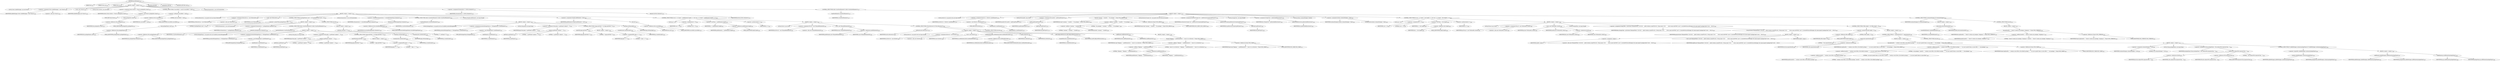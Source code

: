 digraph "parsePackages" {  
"4840" [label = <(METHOD,parsePackages)<SUB>2225</SUB>> ]
"409" [label = <(PARAM,this)<SUB>2225</SUB>> ]
"4841" [label = <(PARAM,Vector pn)<SUB>2225</SUB>> ]
"4842" [label = <(PARAM,Path sp)<SUB>2225</SUB>> ]
"4843" [label = <(BLOCK,&lt;empty&gt;,&lt;empty&gt;)<SUB>2225</SUB>> ]
"401" [label = <(LOCAL,Vector addedPackages: java.util.Vector)> ]
"4844" [label = <(&lt;operator&gt;.assignment,Vector addedPackages = new Vector())<SUB>2226</SUB>> ]
"4845" [label = <(IDENTIFIER,addedPackages,Vector addedPackages = new Vector())<SUB>2226</SUB>> ]
"4846" [label = <(&lt;operator&gt;.alloc,new Vector())<SUB>2226</SUB>> ]
"4847" [label = <(&lt;init&gt;,new Vector())<SUB>2226</SUB>> ]
"400" [label = <(IDENTIFIER,addedPackages,new Vector())<SUB>2226</SUB>> ]
"4848" [label = <(LOCAL,Vector dirSets: java.util.Vector)> ]
"4849" [label = <(&lt;operator&gt;.assignment,Vector dirSets = (Vector) packageSets.clone())<SUB>2227</SUB>> ]
"4850" [label = <(IDENTIFIER,dirSets,Vector dirSets = (Vector) packageSets.clone())<SUB>2227</SUB>> ]
"4851" [label = <(&lt;operator&gt;.cast,(Vector) packageSets.clone())<SUB>2227</SUB>> ]
"4852" [label = <(TYPE_REF,Vector,Vector)<SUB>2227</SUB>> ]
"4853" [label = <(clone,packageSets.clone())<SUB>2227</SUB>> ]
"4854" [label = <(&lt;operator&gt;.fieldAccess,this.packageSets)<SUB>2227</SUB>> ]
"4855" [label = <(IDENTIFIER,this,packageSets.clone())<SUB>2227</SUB>> ]
"4856" [label = <(FIELD_IDENTIFIER,packageSets,packageSets)<SUB>2227</SUB>> ]
"4857" [label = <(CONTROL_STRUCTURE,if (sourcePath != null),if (sourcePath != null))<SUB>2233</SUB>> ]
"4858" [label = <(&lt;operator&gt;.notEquals,sourcePath != null)<SUB>2233</SUB>> ]
"4859" [label = <(&lt;operator&gt;.fieldAccess,this.sourcePath)<SUB>2233</SUB>> ]
"4860" [label = <(IDENTIFIER,this,sourcePath != null)<SUB>2233</SUB>> ]
"4861" [label = <(FIELD_IDENTIFIER,sourcePath,sourcePath)<SUB>2233</SUB>> ]
"4862" [label = <(LITERAL,null,sourcePath != null)<SUB>2233</SUB>> ]
"4863" [label = <(BLOCK,&lt;empty&gt;,&lt;empty&gt;)<SUB>2233</SUB>> ]
"403" [label = <(LOCAL,PatternSet ps: org.apache.tools.ant.types.PatternSet)> ]
"4864" [label = <(&lt;operator&gt;.assignment,PatternSet ps = new PatternSet())<SUB>2234</SUB>> ]
"4865" [label = <(IDENTIFIER,ps,PatternSet ps = new PatternSet())<SUB>2234</SUB>> ]
"4866" [label = <(&lt;operator&gt;.alloc,new PatternSet())<SUB>2234</SUB>> ]
"4867" [label = <(&lt;init&gt;,new PatternSet())<SUB>2234</SUB>> ]
"402" [label = <(IDENTIFIER,ps,new PatternSet())<SUB>2234</SUB>> ]
"4868" [label = <(CONTROL_STRUCTURE,if (packageNames.size() &gt; 0),if (packageNames.size() &gt; 0))<SUB>2235</SUB>> ]
"4869" [label = <(&lt;operator&gt;.greaterThan,packageNames.size() &gt; 0)<SUB>2235</SUB>> ]
"4870" [label = <(size,packageNames.size())<SUB>2235</SUB>> ]
"4871" [label = <(&lt;operator&gt;.fieldAccess,this.packageNames)<SUB>2235</SUB>> ]
"4872" [label = <(IDENTIFIER,this,packageNames.size())<SUB>2235</SUB>> ]
"4873" [label = <(FIELD_IDENTIFIER,packageNames,packageNames)<SUB>2235</SUB>> ]
"4874" [label = <(LITERAL,0,packageNames.size() &gt; 0)<SUB>2235</SUB>> ]
"4875" [label = <(BLOCK,&lt;empty&gt;,&lt;empty&gt;)<SUB>2235</SUB>> ]
"4876" [label = <(LOCAL,Enumeration e: java.util.Enumeration)> ]
"4877" [label = <(&lt;operator&gt;.assignment,Enumeration e = packageNames.elements())<SUB>2236</SUB>> ]
"4878" [label = <(IDENTIFIER,e,Enumeration e = packageNames.elements())<SUB>2236</SUB>> ]
"4879" [label = <(elements,packageNames.elements())<SUB>2236</SUB>> ]
"4880" [label = <(&lt;operator&gt;.fieldAccess,this.packageNames)<SUB>2236</SUB>> ]
"4881" [label = <(IDENTIFIER,this,packageNames.elements())<SUB>2236</SUB>> ]
"4882" [label = <(FIELD_IDENTIFIER,packageNames,packageNames)<SUB>2236</SUB>> ]
"4883" [label = <(CONTROL_STRUCTURE,while (e.hasMoreElements()),while (e.hasMoreElements()))<SUB>2237</SUB>> ]
"4884" [label = <(hasMoreElements,e.hasMoreElements())<SUB>2237</SUB>> ]
"4885" [label = <(IDENTIFIER,e,e.hasMoreElements())<SUB>2237</SUB>> ]
"4886" [label = <(BLOCK,&lt;empty&gt;,&lt;empty&gt;)<SUB>2237</SUB>> ]
"4887" [label = <(LOCAL,PackageName p: org.apache.tools.ant.taskdefs.Javadoc$PackageName)> ]
"4888" [label = <(&lt;operator&gt;.assignment,Javadoc$PackageName p = (PackageName) e.nextElement())<SUB>2238</SUB>> ]
"4889" [label = <(IDENTIFIER,p,Javadoc$PackageName p = (PackageName) e.nextElement())<SUB>2238</SUB>> ]
"4890" [label = <(&lt;operator&gt;.cast,(PackageName) e.nextElement())<SUB>2238</SUB>> ]
"4891" [label = <(TYPE_REF,PackageName,PackageName)<SUB>2238</SUB>> ]
"4892" [label = <(nextElement,e.nextElement())<SUB>2238</SUB>> ]
"4893" [label = <(IDENTIFIER,e,e.nextElement())<SUB>2238</SUB>> ]
"4894" [label = <(LOCAL,String pkg: java.lang.String)> ]
"4895" [label = <(&lt;operator&gt;.assignment,String pkg = p.getName().replace('.', '/'))<SUB>2239</SUB>> ]
"4896" [label = <(IDENTIFIER,pkg,String pkg = p.getName().replace('.', '/'))<SUB>2239</SUB>> ]
"4897" [label = <(replace,p.getName().replace('.', '/'))<SUB>2239</SUB>> ]
"4898" [label = <(getName,p.getName())<SUB>2239</SUB>> ]
"4899" [label = <(IDENTIFIER,p,p.getName())<SUB>2239</SUB>> ]
"4900" [label = <(LITERAL,'.',p.getName().replace('.', '/'))<SUB>2239</SUB>> ]
"4901" [label = <(LITERAL,'/',p.getName().replace('.', '/'))<SUB>2239</SUB>> ]
"4902" [label = <(CONTROL_STRUCTURE,if (pkg.endsWith(&quot;*&quot;)),if (pkg.endsWith(&quot;*&quot;)))<SUB>2240</SUB>> ]
"4903" [label = <(endsWith,pkg.endsWith(&quot;*&quot;))<SUB>2240</SUB>> ]
"4904" [label = <(IDENTIFIER,pkg,pkg.endsWith(&quot;*&quot;))<SUB>2240</SUB>> ]
"4905" [label = <(LITERAL,&quot;*&quot;,pkg.endsWith(&quot;*&quot;))<SUB>2240</SUB>> ]
"4906" [label = <(BLOCK,&lt;empty&gt;,&lt;empty&gt;)<SUB>2240</SUB>> ]
"4907" [label = <(&lt;operator&gt;.assignmentPlus,pkg += &quot;*&quot;)<SUB>2241</SUB>> ]
"4908" [label = <(IDENTIFIER,pkg,pkg += &quot;*&quot;)<SUB>2241</SUB>> ]
"4909" [label = <(LITERAL,&quot;*&quot;,pkg += &quot;*&quot;)<SUB>2241</SUB>> ]
"4910" [label = <(setName,setName(pkg))<SUB>2243</SUB>> ]
"4911" [label = <(createInclude,createInclude())<SUB>2243</SUB>> ]
"4912" [label = <(IDENTIFIER,ps,createInclude())<SUB>2243</SUB>> ]
"4913" [label = <(IDENTIFIER,pkg,setName(pkg))<SUB>2243</SUB>> ]
"4914" [label = <(CONTROL_STRUCTURE,else,else)<SUB>2245</SUB>> ]
"4915" [label = <(BLOCK,&lt;empty&gt;,&lt;empty&gt;)<SUB>2245</SUB>> ]
"4916" [label = <(setName,setName(&quot;**&quot;))<SUB>2246</SUB>> ]
"4917" [label = <(createInclude,createInclude())<SUB>2246</SUB>> ]
"4918" [label = <(IDENTIFIER,ps,createInclude())<SUB>2246</SUB>> ]
"4919" [label = <(LITERAL,&quot;**&quot;,setName(&quot;**&quot;))<SUB>2246</SUB>> ]
"4920" [label = <(LOCAL,Enumeration e: java.util.Enumeration)> ]
"4921" [label = <(&lt;operator&gt;.assignment,Enumeration e = excludePackageNames.elements())<SUB>2249</SUB>> ]
"4922" [label = <(IDENTIFIER,e,Enumeration e = excludePackageNames.elements())<SUB>2249</SUB>> ]
"4923" [label = <(elements,excludePackageNames.elements())<SUB>2249</SUB>> ]
"4924" [label = <(&lt;operator&gt;.fieldAccess,this.excludePackageNames)<SUB>2249</SUB>> ]
"4925" [label = <(IDENTIFIER,this,excludePackageNames.elements())<SUB>2249</SUB>> ]
"4926" [label = <(FIELD_IDENTIFIER,excludePackageNames,excludePackageNames)<SUB>2249</SUB>> ]
"4927" [label = <(CONTROL_STRUCTURE,while (e.hasMoreElements()),while (e.hasMoreElements()))<SUB>2250</SUB>> ]
"4928" [label = <(hasMoreElements,e.hasMoreElements())<SUB>2250</SUB>> ]
"4929" [label = <(IDENTIFIER,e,e.hasMoreElements())<SUB>2250</SUB>> ]
"4930" [label = <(BLOCK,&lt;empty&gt;,&lt;empty&gt;)<SUB>2250</SUB>> ]
"4931" [label = <(LOCAL,PackageName p: org.apache.tools.ant.taskdefs.Javadoc$PackageName)> ]
"4932" [label = <(&lt;operator&gt;.assignment,Javadoc$PackageName p = (PackageName) e.nextElement())<SUB>2251</SUB>> ]
"4933" [label = <(IDENTIFIER,p,Javadoc$PackageName p = (PackageName) e.nextElement())<SUB>2251</SUB>> ]
"4934" [label = <(&lt;operator&gt;.cast,(PackageName) e.nextElement())<SUB>2251</SUB>> ]
"4935" [label = <(TYPE_REF,PackageName,PackageName)<SUB>2251</SUB>> ]
"4936" [label = <(nextElement,e.nextElement())<SUB>2251</SUB>> ]
"4937" [label = <(IDENTIFIER,e,e.nextElement())<SUB>2251</SUB>> ]
"4938" [label = <(LOCAL,String pkg: java.lang.String)> ]
"4939" [label = <(&lt;operator&gt;.assignment,String pkg = p.getName().replace('.', '/'))<SUB>2252</SUB>> ]
"4940" [label = <(IDENTIFIER,pkg,String pkg = p.getName().replace('.', '/'))<SUB>2252</SUB>> ]
"4941" [label = <(replace,p.getName().replace('.', '/'))<SUB>2252</SUB>> ]
"4942" [label = <(getName,p.getName())<SUB>2252</SUB>> ]
"4943" [label = <(IDENTIFIER,p,p.getName())<SUB>2252</SUB>> ]
"4944" [label = <(LITERAL,'.',p.getName().replace('.', '/'))<SUB>2252</SUB>> ]
"4945" [label = <(LITERAL,'/',p.getName().replace('.', '/'))<SUB>2252</SUB>> ]
"4946" [label = <(CONTROL_STRUCTURE,if (pkg.endsWith(&quot;*&quot;)),if (pkg.endsWith(&quot;*&quot;)))<SUB>2253</SUB>> ]
"4947" [label = <(endsWith,pkg.endsWith(&quot;*&quot;))<SUB>2253</SUB>> ]
"4948" [label = <(IDENTIFIER,pkg,pkg.endsWith(&quot;*&quot;))<SUB>2253</SUB>> ]
"4949" [label = <(LITERAL,&quot;*&quot;,pkg.endsWith(&quot;*&quot;))<SUB>2253</SUB>> ]
"4950" [label = <(BLOCK,&lt;empty&gt;,&lt;empty&gt;)<SUB>2253</SUB>> ]
"4951" [label = <(&lt;operator&gt;.assignmentPlus,pkg += &quot;*&quot;)<SUB>2254</SUB>> ]
"4952" [label = <(IDENTIFIER,pkg,pkg += &quot;*&quot;)<SUB>2254</SUB>> ]
"4953" [label = <(LITERAL,&quot;*&quot;,pkg += &quot;*&quot;)<SUB>2254</SUB>> ]
"4954" [label = <(setName,setName(pkg))<SUB>2256</SUB>> ]
"4955" [label = <(createExclude,createExclude())<SUB>2256</SUB>> ]
"4956" [label = <(IDENTIFIER,ps,createExclude())<SUB>2256</SUB>> ]
"4957" [label = <(IDENTIFIER,pkg,setName(pkg))<SUB>2256</SUB>> ]
"4958" [label = <(LOCAL,String[] pathElements: java.lang.String[])> ]
"4959" [label = <(&lt;operator&gt;.assignment,String[] pathElements = list())<SUB>2260</SUB>> ]
"4960" [label = <(IDENTIFIER,pathElements,String[] pathElements = list())<SUB>2260</SUB>> ]
"4961" [label = <(list,list())<SUB>2260</SUB>> ]
"4962" [label = <(&lt;operator&gt;.fieldAccess,this.sourcePath)<SUB>2260</SUB>> ]
"4963" [label = <(IDENTIFIER,this,list())<SUB>2260</SUB>> ]
"4964" [label = <(FIELD_IDENTIFIER,sourcePath,sourcePath)<SUB>2260</SUB>> ]
"4965" [label = <(CONTROL_STRUCTURE,for (int i = 0; Some(i &lt; pathElements.length); i++),for (int i = 0; Some(i &lt; pathElements.length); i++))<SUB>2261</SUB>> ]
"4966" [label = <(LOCAL,int i: int)> ]
"4967" [label = <(&lt;operator&gt;.assignment,int i = 0)<SUB>2261</SUB>> ]
"4968" [label = <(IDENTIFIER,i,int i = 0)<SUB>2261</SUB>> ]
"4969" [label = <(LITERAL,0,int i = 0)<SUB>2261</SUB>> ]
"4970" [label = <(&lt;operator&gt;.lessThan,i &lt; pathElements.length)<SUB>2261</SUB>> ]
"4971" [label = <(IDENTIFIER,i,i &lt; pathElements.length)<SUB>2261</SUB>> ]
"4972" [label = <(&lt;operator&gt;.fieldAccess,pathElements.length)<SUB>2261</SUB>> ]
"4973" [label = <(IDENTIFIER,pathElements,i &lt; pathElements.length)<SUB>2261</SUB>> ]
"4974" [label = <(FIELD_IDENTIFIER,length,length)<SUB>2261</SUB>> ]
"4975" [label = <(&lt;operator&gt;.postIncrement,i++)<SUB>2261</SUB>> ]
"4976" [label = <(IDENTIFIER,i,i++)<SUB>2261</SUB>> ]
"4977" [label = <(BLOCK,&lt;empty&gt;,&lt;empty&gt;)<SUB>2261</SUB>> ]
"405" [label = <(LOCAL,File dir: java.io.File)> ]
"4978" [label = <(&lt;operator&gt;.assignment,File dir = new File(pathElements[i]))<SUB>2262</SUB>> ]
"4979" [label = <(IDENTIFIER,dir,File dir = new File(pathElements[i]))<SUB>2262</SUB>> ]
"4980" [label = <(&lt;operator&gt;.alloc,new File(pathElements[i]))<SUB>2262</SUB>> ]
"4981" [label = <(&lt;init&gt;,new File(pathElements[i]))<SUB>2262</SUB>> ]
"404" [label = <(IDENTIFIER,dir,new File(pathElements[i]))<SUB>2262</SUB>> ]
"4982" [label = <(&lt;operator&gt;.indexAccess,pathElements[i])<SUB>2262</SUB>> ]
"4983" [label = <(IDENTIFIER,pathElements,new File(pathElements[i]))<SUB>2262</SUB>> ]
"4984" [label = <(IDENTIFIER,i,new File(pathElements[i]))<SUB>2262</SUB>> ]
"4985" [label = <(CONTROL_STRUCTURE,if (dir.isDirectory()),if (dir.isDirectory()))<SUB>2263</SUB>> ]
"4986" [label = <(isDirectory,dir.isDirectory())<SUB>2263</SUB>> ]
"4987" [label = <(IDENTIFIER,dir,dir.isDirectory())<SUB>2263</SUB>> ]
"4988" [label = <(BLOCK,&lt;empty&gt;,&lt;empty&gt;)<SUB>2263</SUB>> ]
"407" [label = <(LOCAL,DirSet ds: org.apache.tools.ant.types.DirSet)> ]
"4989" [label = <(&lt;operator&gt;.assignment,DirSet ds = new DirSet())<SUB>2264</SUB>> ]
"4990" [label = <(IDENTIFIER,ds,DirSet ds = new DirSet())<SUB>2264</SUB>> ]
"4991" [label = <(&lt;operator&gt;.alloc,new DirSet())<SUB>2264</SUB>> ]
"4992" [label = <(&lt;init&gt;,new DirSet())<SUB>2264</SUB>> ]
"406" [label = <(IDENTIFIER,ds,new DirSet())<SUB>2264</SUB>> ]
"4993" [label = <(setDefaultexcludes,setDefaultexcludes(useDefaultExcludes))<SUB>2265</SUB>> ]
"4994" [label = <(IDENTIFIER,ds,setDefaultexcludes(useDefaultExcludes))<SUB>2265</SUB>> ]
"4995" [label = <(&lt;operator&gt;.fieldAccess,this.useDefaultExcludes)<SUB>2265</SUB>> ]
"4996" [label = <(IDENTIFIER,this,setDefaultexcludes(useDefaultExcludes))<SUB>2265</SUB>> ]
"4997" [label = <(FIELD_IDENTIFIER,useDefaultExcludes,useDefaultExcludes)<SUB>2265</SUB>> ]
"4998" [label = <(setDir,setDir(dir))<SUB>2266</SUB>> ]
"4999" [label = <(IDENTIFIER,ds,setDir(dir))<SUB>2266</SUB>> ]
"5000" [label = <(IDENTIFIER,dir,setDir(dir))<SUB>2266</SUB>> ]
"5001" [label = <(addConfiguredPatternset,addConfiguredPatternset(ps))<SUB>2267</SUB>> ]
"5002" [label = <(createPatternSet,createPatternSet())<SUB>2267</SUB>> ]
"5003" [label = <(IDENTIFIER,ds,createPatternSet())<SUB>2267</SUB>> ]
"5004" [label = <(IDENTIFIER,ps,addConfiguredPatternset(ps))<SUB>2267</SUB>> ]
"5005" [label = <(addElement,addElement(ds))<SUB>2268</SUB>> ]
"5006" [label = <(IDENTIFIER,dirSets,addElement(ds))<SUB>2268</SUB>> ]
"5007" [label = <(IDENTIFIER,ds,addElement(ds))<SUB>2268</SUB>> ]
"5008" [label = <(CONTROL_STRUCTURE,else,else)<SUB>2269</SUB>> ]
"5009" [label = <(BLOCK,&lt;empty&gt;,&lt;empty&gt;)<SUB>2269</SUB>> ]
"5010" [label = <(log,log(&quot;Skipping &quot; + pathElements[i] + &quot; since it is no directory.&quot;, Project.MSG_WARN))<SUB>2270</SUB>> ]
"408" [label = <(IDENTIFIER,this,log(&quot;Skipping &quot; + pathElements[i] + &quot; since it is no directory.&quot;, Project.MSG_WARN))<SUB>2270</SUB>> ]
"5011" [label = <(&lt;operator&gt;.addition,&quot;Skipping &quot; + pathElements[i] + &quot; since it is no directory.&quot;)<SUB>2270</SUB>> ]
"5012" [label = <(&lt;operator&gt;.addition,&quot;Skipping &quot; + pathElements[i])<SUB>2270</SUB>> ]
"5013" [label = <(LITERAL,&quot;Skipping &quot;,&quot;Skipping &quot; + pathElements[i])<SUB>2270</SUB>> ]
"5014" [label = <(&lt;operator&gt;.indexAccess,pathElements[i])<SUB>2270</SUB>> ]
"5015" [label = <(IDENTIFIER,pathElements,&quot;Skipping &quot; + pathElements[i])<SUB>2270</SUB>> ]
"5016" [label = <(IDENTIFIER,i,&quot;Skipping &quot; + pathElements[i])<SUB>2270</SUB>> ]
"5017" [label = <(LITERAL,&quot; since it is no directory.&quot;,&quot;Skipping &quot; + pathElements[i] + &quot; since it is no directory.&quot;)<SUB>2271</SUB>> ]
"5018" [label = <(&lt;operator&gt;.fieldAccess,Project.MSG_WARN)<SUB>2271</SUB>> ]
"5019" [label = <(IDENTIFIER,Project,log(&quot;Skipping &quot; + pathElements[i] + &quot; since it is no directory.&quot;, Project.MSG_WARN))<SUB>2271</SUB>> ]
"5020" [label = <(FIELD_IDENTIFIER,MSG_WARN,MSG_WARN)<SUB>2271</SUB>> ]
"5021" [label = <(LOCAL,Enumeration e: java.util.Enumeration)> ]
"5022" [label = <(&lt;operator&gt;.assignment,Enumeration e = dirSets.elements())<SUB>2276</SUB>> ]
"5023" [label = <(IDENTIFIER,e,Enumeration e = dirSets.elements())<SUB>2276</SUB>> ]
"5024" [label = <(elements,dirSets.elements())<SUB>2276</SUB>> ]
"5025" [label = <(IDENTIFIER,dirSets,dirSets.elements())<SUB>2276</SUB>> ]
"5026" [label = <(CONTROL_STRUCTURE,while (e.hasMoreElements()),while (e.hasMoreElements()))<SUB>2277</SUB>> ]
"5027" [label = <(hasMoreElements,e.hasMoreElements())<SUB>2277</SUB>> ]
"5028" [label = <(IDENTIFIER,e,e.hasMoreElements())<SUB>2277</SUB>> ]
"5029" [label = <(BLOCK,&lt;empty&gt;,&lt;empty&gt;)<SUB>2277</SUB>> ]
"5030" [label = <(LOCAL,DirSet ds: org.apache.tools.ant.types.DirSet)> ]
"5031" [label = <(&lt;operator&gt;.assignment,DirSet ds = (DirSet) e.nextElement())<SUB>2278</SUB>> ]
"5032" [label = <(IDENTIFIER,ds,DirSet ds = (DirSet) e.nextElement())<SUB>2278</SUB>> ]
"5033" [label = <(&lt;operator&gt;.cast,(DirSet) e.nextElement())<SUB>2278</SUB>> ]
"5034" [label = <(TYPE_REF,DirSet,DirSet)<SUB>2278</SUB>> ]
"5035" [label = <(nextElement,e.nextElement())<SUB>2278</SUB>> ]
"5036" [label = <(IDENTIFIER,e,e.nextElement())<SUB>2278</SUB>> ]
"5037" [label = <(LOCAL,File baseDir: java.io.File)> ]
"5038" [label = <(&lt;operator&gt;.assignment,File baseDir = getDir(getProject()))<SUB>2279</SUB>> ]
"5039" [label = <(IDENTIFIER,baseDir,File baseDir = getDir(getProject()))<SUB>2279</SUB>> ]
"5040" [label = <(getDir,getDir(getProject()))<SUB>2279</SUB>> ]
"5041" [label = <(IDENTIFIER,ds,getDir(getProject()))<SUB>2279</SUB>> ]
"5042" [label = <(getProject,getProject())<SUB>2279</SUB>> ]
"410" [label = <(IDENTIFIER,this,getProject())<SUB>2279</SUB>> ]
"5043" [label = <(log,log(&quot;scanning &quot; + baseDir + &quot; for packages.&quot;, Project.MSG_DEBUG))<SUB>2280</SUB>> ]
"411" [label = <(IDENTIFIER,this,log(&quot;scanning &quot; + baseDir + &quot; for packages.&quot;, Project.MSG_DEBUG))<SUB>2280</SUB>> ]
"5044" [label = <(&lt;operator&gt;.addition,&quot;scanning &quot; + baseDir + &quot; for packages.&quot;)<SUB>2280</SUB>> ]
"5045" [label = <(&lt;operator&gt;.addition,&quot;scanning &quot; + baseDir)<SUB>2280</SUB>> ]
"5046" [label = <(LITERAL,&quot;scanning &quot;,&quot;scanning &quot; + baseDir)<SUB>2280</SUB>> ]
"5047" [label = <(IDENTIFIER,baseDir,&quot;scanning &quot; + baseDir)<SUB>2280</SUB>> ]
"5048" [label = <(LITERAL,&quot; for packages.&quot;,&quot;scanning &quot; + baseDir + &quot; for packages.&quot;)<SUB>2280</SUB>> ]
"5049" [label = <(&lt;operator&gt;.fieldAccess,Project.MSG_DEBUG)<SUB>2280</SUB>> ]
"5050" [label = <(IDENTIFIER,Project,log(&quot;scanning &quot; + baseDir + &quot; for packages.&quot;, Project.MSG_DEBUG))<SUB>2280</SUB>> ]
"5051" [label = <(FIELD_IDENTIFIER,MSG_DEBUG,MSG_DEBUG)<SUB>2280</SUB>> ]
"5052" [label = <(LOCAL,DirectoryScanner dsc: org.apache.tools.ant.DirectoryScanner)> ]
"5053" [label = <(&lt;operator&gt;.assignment,DirectoryScanner dsc = getDirectoryScanner(getProject()))<SUB>2281</SUB>> ]
"5054" [label = <(IDENTIFIER,dsc,DirectoryScanner dsc = getDirectoryScanner(getProject()))<SUB>2281</SUB>> ]
"5055" [label = <(getDirectoryScanner,getDirectoryScanner(getProject()))<SUB>2281</SUB>> ]
"5056" [label = <(IDENTIFIER,ds,getDirectoryScanner(getProject()))<SUB>2281</SUB>> ]
"5057" [label = <(getProject,getProject())<SUB>2281</SUB>> ]
"412" [label = <(IDENTIFIER,this,getProject())<SUB>2281</SUB>> ]
"5058" [label = <(LOCAL,String[] dirs: java.lang.String[])> ]
"5059" [label = <(&lt;operator&gt;.assignment,String[] dirs = getIncludedDirectories())<SUB>2282</SUB>> ]
"5060" [label = <(IDENTIFIER,dirs,String[] dirs = getIncludedDirectories())<SUB>2282</SUB>> ]
"5061" [label = <(getIncludedDirectories,getIncludedDirectories())<SUB>2282</SUB>> ]
"5062" [label = <(IDENTIFIER,dsc,getIncludedDirectories())<SUB>2282</SUB>> ]
"5063" [label = <(LOCAL,boolean containsPackages: boolean)> ]
"5064" [label = <(&lt;operator&gt;.assignment,boolean containsPackages = false)<SUB>2283</SUB>> ]
"5065" [label = <(IDENTIFIER,containsPackages,boolean containsPackages = false)<SUB>2283</SUB>> ]
"5066" [label = <(LITERAL,false,boolean containsPackages = false)<SUB>2283</SUB>> ]
"5067" [label = <(CONTROL_STRUCTURE,for (int i = 0; Some(i &lt; dirs.length); i++),for (int i = 0; Some(i &lt; dirs.length); i++))<SUB>2284</SUB>> ]
"5068" [label = <(LOCAL,int i: int)> ]
"5069" [label = <(&lt;operator&gt;.assignment,int i = 0)<SUB>2284</SUB>> ]
"5070" [label = <(IDENTIFIER,i,int i = 0)<SUB>2284</SUB>> ]
"5071" [label = <(LITERAL,0,int i = 0)<SUB>2284</SUB>> ]
"5072" [label = <(&lt;operator&gt;.lessThan,i &lt; dirs.length)<SUB>2284</SUB>> ]
"5073" [label = <(IDENTIFIER,i,i &lt; dirs.length)<SUB>2284</SUB>> ]
"5074" [label = <(&lt;operator&gt;.fieldAccess,dirs.length)<SUB>2284</SUB>> ]
"5075" [label = <(IDENTIFIER,dirs,i &lt; dirs.length)<SUB>2284</SUB>> ]
"5076" [label = <(FIELD_IDENTIFIER,length,length)<SUB>2284</SUB>> ]
"5077" [label = <(&lt;operator&gt;.postIncrement,i++)<SUB>2284</SUB>> ]
"5078" [label = <(IDENTIFIER,i,i++)<SUB>2284</SUB>> ]
"5079" [label = <(BLOCK,&lt;empty&gt;,&lt;empty&gt;)<SUB>2284</SUB>> ]
"414" [label = <(LOCAL,File pd: java.io.File)> ]
"5080" [label = <(&lt;operator&gt;.assignment,File pd = new File(baseDir, dirs[i]))<SUB>2286</SUB>> ]
"5081" [label = <(IDENTIFIER,pd,File pd = new File(baseDir, dirs[i]))<SUB>2286</SUB>> ]
"5082" [label = <(&lt;operator&gt;.alloc,new File(baseDir, dirs[i]))<SUB>2286</SUB>> ]
"5083" [label = <(&lt;init&gt;,new File(baseDir, dirs[i]))<SUB>2286</SUB>> ]
"413" [label = <(IDENTIFIER,pd,new File(baseDir, dirs[i]))<SUB>2286</SUB>> ]
"5084" [label = <(IDENTIFIER,baseDir,new File(baseDir, dirs[i]))<SUB>2286</SUB>> ]
"5085" [label = <(&lt;operator&gt;.indexAccess,dirs[i])<SUB>2286</SUB>> ]
"5086" [label = <(IDENTIFIER,dirs,new File(baseDir, dirs[i]))<SUB>2286</SUB>> ]
"5087" [label = <(IDENTIFIER,i,new File(baseDir, dirs[i]))<SUB>2286</SUB>> ]
"5088" [label = <(LOCAL,String[] files: java.lang.String[])> ]
"5089" [label = <(&lt;operator&gt;.assignment,String[] files = pd.list(new FilenameFilter() {\012\012    public boolean accept(File dir1, String name) {\012        return name.endsWith(&quot;.java&quot;) || (includeNoSourcePackages &amp;&amp; name.equals(&quot;package.html&quot;));\012    }\012}))<SUB>2287</SUB>> ]
"5090" [label = <(IDENTIFIER,files,String[] files = pd.list(new FilenameFilter() {\012\012    public boolean accept(File dir1, String name) {\012        return name.endsWith(&quot;.java&quot;) || (includeNoSourcePackages &amp;&amp; name.equals(&quot;package.html&quot;));\012    }\012}))<SUB>2287</SUB>> ]
"5091" [label = <(list,pd.list(new FilenameFilter() {\012\012    public boolean accept(File dir1, String name) {\012        return name.endsWith(&quot;.java&quot;) || (includeNoSourcePackages &amp;&amp; name.equals(&quot;package.html&quot;));\012    }\012}))<SUB>2287</SUB>> ]
"5092" [label = <(IDENTIFIER,pd,pd.list(new FilenameFilter() {\012\012    public boolean accept(File dir1, String name) {\012        return name.endsWith(&quot;.java&quot;) || (includeNoSourcePackages &amp;&amp; name.equals(&quot;package.html&quot;));\012    }\012}))<SUB>2287</SUB>> ]
"5093" [label = <(BLOCK,&lt;empty&gt;,&lt;empty&gt;)<SUB>2287</SUB>> ]
"5094" [label = <(&lt;operator&gt;.assignment,&lt;empty&gt;)> ]
"5095" [label = <(IDENTIFIER,$obj89,&lt;empty&gt;)> ]
"5096" [label = <(&lt;operator&gt;.alloc,new FilenameFilter() {\012\012    public boolean accept(File dir1, String name) {\012        return name.endsWith(&quot;.java&quot;) || (includeNoSourcePackages &amp;&amp; name.equals(&quot;package.html&quot;));\012    }\012})<SUB>2287</SUB>> ]
"5097" [label = <(&lt;init&gt;,new FilenameFilter() {\012\012    public boolean accept(File dir1, String name) {\012        return name.endsWith(&quot;.java&quot;) || (includeNoSourcePackages &amp;&amp; name.equals(&quot;package.html&quot;));\012    }\012})<SUB>2287</SUB>> ]
"5098" [label = <(IDENTIFIER,$obj89,new FilenameFilter() {\012\012    public boolean accept(File dir1, String name) {\012        return name.endsWith(&quot;.java&quot;) || (includeNoSourcePackages &amp;&amp; name.equals(&quot;package.html&quot;));\012    }\012})> ]
"5099" [label = <(IDENTIFIER,$obj89,&lt;empty&gt;)> ]
"5100" [label = <(CONTROL_STRUCTURE,if (files.length &gt; 0),if (files.length &gt; 0))<SUB>2295</SUB>> ]
"5101" [label = <(&lt;operator&gt;.greaterThan,files.length &gt; 0)<SUB>2295</SUB>> ]
"5102" [label = <(&lt;operator&gt;.fieldAccess,files.length)<SUB>2295</SUB>> ]
"5103" [label = <(IDENTIFIER,files,files.length &gt; 0)<SUB>2295</SUB>> ]
"5104" [label = <(FIELD_IDENTIFIER,length,length)<SUB>2295</SUB>> ]
"5105" [label = <(LITERAL,0,files.length &gt; 0)<SUB>2295</SUB>> ]
"5106" [label = <(BLOCK,&lt;empty&gt;,&lt;empty&gt;)<SUB>2295</SUB>> ]
"5107" [label = <(CONTROL_STRUCTURE,if (&quot;&quot;.equals(dirs[i])),if (&quot;&quot;.equals(dirs[i])))<SUB>2296</SUB>> ]
"5108" [label = <(equals,this.equals(dirs[i]))<SUB>2296</SUB>> ]
"5109" [label = <(LITERAL,&quot;&quot;,this.equals(dirs[i]))<SUB>2296</SUB>> ]
"5110" [label = <(&lt;operator&gt;.indexAccess,dirs[i])<SUB>2296</SUB>> ]
"5111" [label = <(IDENTIFIER,dirs,this.equals(dirs[i]))<SUB>2296</SUB>> ]
"5112" [label = <(IDENTIFIER,i,this.equals(dirs[i]))<SUB>2296</SUB>> ]
"5113" [label = <(BLOCK,&lt;empty&gt;,&lt;empty&gt;)<SUB>2296</SUB>> ]
"5114" [label = <(log,log(baseDir + &quot; contains source files in the default package,&quot; + &quot; you must specify them as source files&quot; + &quot; not packages.&quot;, Project.MSG_WARN))<SUB>2297</SUB>> ]
"415" [label = <(IDENTIFIER,this,log(baseDir + &quot; contains source files in the default package,&quot; + &quot; you must specify them as source files&quot; + &quot; not packages.&quot;, Project.MSG_WARN))<SUB>2297</SUB>> ]
"5115" [label = <(&lt;operator&gt;.addition,baseDir + &quot; contains source files in the default package,&quot; + &quot; you must specify them as source files&quot; + &quot; not packages.&quot;)<SUB>2297</SUB>> ]
"5116" [label = <(&lt;operator&gt;.addition,baseDir + &quot; contains source files in the default package,&quot; + &quot; you must specify them as source files&quot;)<SUB>2297</SUB>> ]
"5117" [label = <(&lt;operator&gt;.addition,baseDir + &quot; contains source files in the default package,&quot;)<SUB>2297</SUB>> ]
"5118" [label = <(IDENTIFIER,baseDir,baseDir + &quot; contains source files in the default package,&quot;)<SUB>2297</SUB>> ]
"5119" [label = <(LITERAL,&quot; contains source files in the default package,&quot;,baseDir + &quot; contains source files in the default package,&quot;)<SUB>2298</SUB>> ]
"5120" [label = <(LITERAL,&quot; you must specify them as source files&quot;,baseDir + &quot; contains source files in the default package,&quot; + &quot; you must specify them as source files&quot;)<SUB>2299</SUB>> ]
"5121" [label = <(LITERAL,&quot; not packages.&quot;,baseDir + &quot; contains source files in the default package,&quot; + &quot; you must specify them as source files&quot; + &quot; not packages.&quot;)<SUB>2300</SUB>> ]
"5122" [label = <(&lt;operator&gt;.fieldAccess,Project.MSG_WARN)<SUB>2301</SUB>> ]
"5123" [label = <(IDENTIFIER,Project,log(baseDir + &quot; contains source files in the default package,&quot; + &quot; you must specify them as source files&quot; + &quot; not packages.&quot;, Project.MSG_WARN))<SUB>2301</SUB>> ]
"5124" [label = <(FIELD_IDENTIFIER,MSG_WARN,MSG_WARN)<SUB>2301</SUB>> ]
"5125" [label = <(CONTROL_STRUCTURE,else,else)<SUB>2302</SUB>> ]
"5126" [label = <(BLOCK,&lt;empty&gt;,&lt;empty&gt;)<SUB>2302</SUB>> ]
"5127" [label = <(&lt;operator&gt;.assignment,containsPackages = true)<SUB>2303</SUB>> ]
"5128" [label = <(IDENTIFIER,containsPackages,containsPackages = true)<SUB>2303</SUB>> ]
"5129" [label = <(LITERAL,true,containsPackages = true)<SUB>2303</SUB>> ]
"5130" [label = <(LOCAL,String packageName: java.lang.String)> ]
"5131" [label = <(&lt;operator&gt;.assignment,String packageName = this.replace(File.separatorChar, '.'))<SUB>2304</SUB>> ]
"5132" [label = <(IDENTIFIER,packageName,String packageName = this.replace(File.separatorChar, '.'))<SUB>2304</SUB>> ]
"5133" [label = <(replace,this.replace(File.separatorChar, '.'))<SUB>2305</SUB>> ]
"5134" [label = <(&lt;operator&gt;.indexAccess,dirs[i])<SUB>2305</SUB>> ]
"5135" [label = <(IDENTIFIER,dirs,this.replace(File.separatorChar, '.'))<SUB>2305</SUB>> ]
"5136" [label = <(IDENTIFIER,i,this.replace(File.separatorChar, '.'))<SUB>2305</SUB>> ]
"5137" [label = <(&lt;operator&gt;.fieldAccess,File.separatorChar)<SUB>2305</SUB>> ]
"5138" [label = <(IDENTIFIER,File,this.replace(File.separatorChar, '.'))<SUB>2305</SUB>> ]
"5139" [label = <(FIELD_IDENTIFIER,separatorChar,separatorChar)<SUB>2305</SUB>> ]
"5140" [label = <(LITERAL,'.',this.replace(File.separatorChar, '.'))<SUB>2305</SUB>> ]
"5141" [label = <(CONTROL_STRUCTURE,if (!addedPackages.contains(packageName)),if (!addedPackages.contains(packageName)))<SUB>2306</SUB>> ]
"5142" [label = <(&lt;operator&gt;.logicalNot,!addedPackages.contains(packageName))<SUB>2306</SUB>> ]
"5143" [label = <(contains,addedPackages.contains(packageName))<SUB>2306</SUB>> ]
"5144" [label = <(IDENTIFIER,addedPackages,addedPackages.contains(packageName))<SUB>2306</SUB>> ]
"5145" [label = <(IDENTIFIER,packageName,addedPackages.contains(packageName))<SUB>2306</SUB>> ]
"5146" [label = <(BLOCK,&lt;empty&gt;,&lt;empty&gt;)<SUB>2306</SUB>> ]
"5147" [label = <(addElement,addedPackages.addElement(packageName))<SUB>2307</SUB>> ]
"5148" [label = <(IDENTIFIER,addedPackages,addedPackages.addElement(packageName))<SUB>2307</SUB>> ]
"5149" [label = <(IDENTIFIER,packageName,addedPackages.addElement(packageName))<SUB>2307</SUB>> ]
"5150" [label = <(addElement,pn.addElement(packageName))<SUB>2308</SUB>> ]
"5151" [label = <(IDENTIFIER,pn,pn.addElement(packageName))<SUB>2308</SUB>> ]
"5152" [label = <(IDENTIFIER,packageName,pn.addElement(packageName))<SUB>2308</SUB>> ]
"5153" [label = <(CONTROL_STRUCTURE,if (containsPackages),if (containsPackages))<SUB>2313</SUB>> ]
"5154" [label = <(IDENTIFIER,containsPackages,if (containsPackages))<SUB>2313</SUB>> ]
"5155" [label = <(BLOCK,&lt;empty&gt;,&lt;empty&gt;)<SUB>2313</SUB>> ]
"5156" [label = <(setLocation,setLocation(baseDir))<SUB>2316</SUB>> ]
"5157" [label = <(createPathElement,createPathElement())<SUB>2316</SUB>> ]
"5158" [label = <(IDENTIFIER,sp,createPathElement())<SUB>2316</SUB>> ]
"5159" [label = <(IDENTIFIER,baseDir,setLocation(baseDir))<SUB>2316</SUB>> ]
"5160" [label = <(CONTROL_STRUCTURE,else,else)<SUB>2317</SUB>> ]
"5161" [label = <(BLOCK,&lt;empty&gt;,&lt;empty&gt;)<SUB>2317</SUB>> ]
"5162" [label = <(log,log(baseDir + &quot; doesn\'t contain any packages, dropping it.&quot;, Project.MSG_VERBOSE))<SUB>2318</SUB>> ]
"416" [label = <(IDENTIFIER,this,log(baseDir + &quot; doesn\'t contain any packages, dropping it.&quot;, Project.MSG_VERBOSE))<SUB>2318</SUB>> ]
"5163" [label = <(&lt;operator&gt;.addition,baseDir + &quot; doesn\'t contain any packages, dropping it.&quot;)<SUB>2318</SUB>> ]
"5164" [label = <(IDENTIFIER,baseDir,baseDir + &quot; doesn\'t contain any packages, dropping it.&quot;)<SUB>2318</SUB>> ]
"5165" [label = <(LITERAL,&quot; doesn\'t contain any packages, dropping it.&quot;,baseDir + &quot; doesn\'t contain any packages, dropping it.&quot;)<SUB>2318</SUB>> ]
"5166" [label = <(&lt;operator&gt;.fieldAccess,Project.MSG_VERBOSE)<SUB>2319</SUB>> ]
"5167" [label = <(IDENTIFIER,Project,log(baseDir + &quot; doesn\'t contain any packages, dropping it.&quot;, Project.MSG_VERBOSE))<SUB>2319</SUB>> ]
"5168" [label = <(FIELD_IDENTIFIER,MSG_VERBOSE,MSG_VERBOSE)<SUB>2319</SUB>> ]
"5169" [label = <(MODIFIER,PRIVATE)> ]
"5170" [label = <(MODIFIER,VIRTUAL)> ]
"5171" [label = <(METHOD_RETURN,void)<SUB>2225</SUB>> ]
  "4840" -> "409" 
  "4840" -> "4841" 
  "4840" -> "4842" 
  "4840" -> "4843" 
  "4840" -> "5169" 
  "4840" -> "5170" 
  "4840" -> "5171" 
  "4843" -> "401" 
  "4843" -> "4844" 
  "4843" -> "4847" 
  "4843" -> "4848" 
  "4843" -> "4849" 
  "4843" -> "4857" 
  "4843" -> "5021" 
  "4843" -> "5022" 
  "4843" -> "5026" 
  "4844" -> "4845" 
  "4844" -> "4846" 
  "4847" -> "400" 
  "4849" -> "4850" 
  "4849" -> "4851" 
  "4851" -> "4852" 
  "4851" -> "4853" 
  "4853" -> "4854" 
  "4854" -> "4855" 
  "4854" -> "4856" 
  "4857" -> "4858" 
  "4857" -> "4863" 
  "4858" -> "4859" 
  "4858" -> "4862" 
  "4859" -> "4860" 
  "4859" -> "4861" 
  "4863" -> "403" 
  "4863" -> "4864" 
  "4863" -> "4867" 
  "4863" -> "4868" 
  "4863" -> "4920" 
  "4863" -> "4921" 
  "4863" -> "4927" 
  "4863" -> "4958" 
  "4863" -> "4959" 
  "4863" -> "4965" 
  "4864" -> "4865" 
  "4864" -> "4866" 
  "4867" -> "402" 
  "4868" -> "4869" 
  "4868" -> "4875" 
  "4868" -> "4914" 
  "4869" -> "4870" 
  "4869" -> "4874" 
  "4870" -> "4871" 
  "4871" -> "4872" 
  "4871" -> "4873" 
  "4875" -> "4876" 
  "4875" -> "4877" 
  "4875" -> "4883" 
  "4877" -> "4878" 
  "4877" -> "4879" 
  "4879" -> "4880" 
  "4880" -> "4881" 
  "4880" -> "4882" 
  "4883" -> "4884" 
  "4883" -> "4886" 
  "4884" -> "4885" 
  "4886" -> "4887" 
  "4886" -> "4888" 
  "4886" -> "4894" 
  "4886" -> "4895" 
  "4886" -> "4902" 
  "4886" -> "4910" 
  "4888" -> "4889" 
  "4888" -> "4890" 
  "4890" -> "4891" 
  "4890" -> "4892" 
  "4892" -> "4893" 
  "4895" -> "4896" 
  "4895" -> "4897" 
  "4897" -> "4898" 
  "4897" -> "4900" 
  "4897" -> "4901" 
  "4898" -> "4899" 
  "4902" -> "4903" 
  "4902" -> "4906" 
  "4903" -> "4904" 
  "4903" -> "4905" 
  "4906" -> "4907" 
  "4907" -> "4908" 
  "4907" -> "4909" 
  "4910" -> "4911" 
  "4910" -> "4913" 
  "4911" -> "4912" 
  "4914" -> "4915" 
  "4915" -> "4916" 
  "4916" -> "4917" 
  "4916" -> "4919" 
  "4917" -> "4918" 
  "4921" -> "4922" 
  "4921" -> "4923" 
  "4923" -> "4924" 
  "4924" -> "4925" 
  "4924" -> "4926" 
  "4927" -> "4928" 
  "4927" -> "4930" 
  "4928" -> "4929" 
  "4930" -> "4931" 
  "4930" -> "4932" 
  "4930" -> "4938" 
  "4930" -> "4939" 
  "4930" -> "4946" 
  "4930" -> "4954" 
  "4932" -> "4933" 
  "4932" -> "4934" 
  "4934" -> "4935" 
  "4934" -> "4936" 
  "4936" -> "4937" 
  "4939" -> "4940" 
  "4939" -> "4941" 
  "4941" -> "4942" 
  "4941" -> "4944" 
  "4941" -> "4945" 
  "4942" -> "4943" 
  "4946" -> "4947" 
  "4946" -> "4950" 
  "4947" -> "4948" 
  "4947" -> "4949" 
  "4950" -> "4951" 
  "4951" -> "4952" 
  "4951" -> "4953" 
  "4954" -> "4955" 
  "4954" -> "4957" 
  "4955" -> "4956" 
  "4959" -> "4960" 
  "4959" -> "4961" 
  "4961" -> "4962" 
  "4962" -> "4963" 
  "4962" -> "4964" 
  "4965" -> "4966" 
  "4965" -> "4967" 
  "4965" -> "4970" 
  "4965" -> "4975" 
  "4965" -> "4977" 
  "4967" -> "4968" 
  "4967" -> "4969" 
  "4970" -> "4971" 
  "4970" -> "4972" 
  "4972" -> "4973" 
  "4972" -> "4974" 
  "4975" -> "4976" 
  "4977" -> "405" 
  "4977" -> "4978" 
  "4977" -> "4981" 
  "4977" -> "4985" 
  "4978" -> "4979" 
  "4978" -> "4980" 
  "4981" -> "404" 
  "4981" -> "4982" 
  "4982" -> "4983" 
  "4982" -> "4984" 
  "4985" -> "4986" 
  "4985" -> "4988" 
  "4985" -> "5008" 
  "4986" -> "4987" 
  "4988" -> "407" 
  "4988" -> "4989" 
  "4988" -> "4992" 
  "4988" -> "4993" 
  "4988" -> "4998" 
  "4988" -> "5001" 
  "4988" -> "5005" 
  "4989" -> "4990" 
  "4989" -> "4991" 
  "4992" -> "406" 
  "4993" -> "4994" 
  "4993" -> "4995" 
  "4995" -> "4996" 
  "4995" -> "4997" 
  "4998" -> "4999" 
  "4998" -> "5000" 
  "5001" -> "5002" 
  "5001" -> "5004" 
  "5002" -> "5003" 
  "5005" -> "5006" 
  "5005" -> "5007" 
  "5008" -> "5009" 
  "5009" -> "5010" 
  "5010" -> "408" 
  "5010" -> "5011" 
  "5010" -> "5018" 
  "5011" -> "5012" 
  "5011" -> "5017" 
  "5012" -> "5013" 
  "5012" -> "5014" 
  "5014" -> "5015" 
  "5014" -> "5016" 
  "5018" -> "5019" 
  "5018" -> "5020" 
  "5022" -> "5023" 
  "5022" -> "5024" 
  "5024" -> "5025" 
  "5026" -> "5027" 
  "5026" -> "5029" 
  "5027" -> "5028" 
  "5029" -> "5030" 
  "5029" -> "5031" 
  "5029" -> "5037" 
  "5029" -> "5038" 
  "5029" -> "5043" 
  "5029" -> "5052" 
  "5029" -> "5053" 
  "5029" -> "5058" 
  "5029" -> "5059" 
  "5029" -> "5063" 
  "5029" -> "5064" 
  "5029" -> "5067" 
  "5029" -> "5153" 
  "5031" -> "5032" 
  "5031" -> "5033" 
  "5033" -> "5034" 
  "5033" -> "5035" 
  "5035" -> "5036" 
  "5038" -> "5039" 
  "5038" -> "5040" 
  "5040" -> "5041" 
  "5040" -> "5042" 
  "5042" -> "410" 
  "5043" -> "411" 
  "5043" -> "5044" 
  "5043" -> "5049" 
  "5044" -> "5045" 
  "5044" -> "5048" 
  "5045" -> "5046" 
  "5045" -> "5047" 
  "5049" -> "5050" 
  "5049" -> "5051" 
  "5053" -> "5054" 
  "5053" -> "5055" 
  "5055" -> "5056" 
  "5055" -> "5057" 
  "5057" -> "412" 
  "5059" -> "5060" 
  "5059" -> "5061" 
  "5061" -> "5062" 
  "5064" -> "5065" 
  "5064" -> "5066" 
  "5067" -> "5068" 
  "5067" -> "5069" 
  "5067" -> "5072" 
  "5067" -> "5077" 
  "5067" -> "5079" 
  "5069" -> "5070" 
  "5069" -> "5071" 
  "5072" -> "5073" 
  "5072" -> "5074" 
  "5074" -> "5075" 
  "5074" -> "5076" 
  "5077" -> "5078" 
  "5079" -> "414" 
  "5079" -> "5080" 
  "5079" -> "5083" 
  "5079" -> "5088" 
  "5079" -> "5089" 
  "5079" -> "5100" 
  "5080" -> "5081" 
  "5080" -> "5082" 
  "5083" -> "413" 
  "5083" -> "5084" 
  "5083" -> "5085" 
  "5085" -> "5086" 
  "5085" -> "5087" 
  "5089" -> "5090" 
  "5089" -> "5091" 
  "5091" -> "5092" 
  "5091" -> "5093" 
  "5093" -> "5094" 
  "5093" -> "5097" 
  "5093" -> "5099" 
  "5094" -> "5095" 
  "5094" -> "5096" 
  "5097" -> "5098" 
  "5100" -> "5101" 
  "5100" -> "5106" 
  "5101" -> "5102" 
  "5101" -> "5105" 
  "5102" -> "5103" 
  "5102" -> "5104" 
  "5106" -> "5107" 
  "5107" -> "5108" 
  "5107" -> "5113" 
  "5107" -> "5125" 
  "5108" -> "5109" 
  "5108" -> "5110" 
  "5110" -> "5111" 
  "5110" -> "5112" 
  "5113" -> "5114" 
  "5114" -> "415" 
  "5114" -> "5115" 
  "5114" -> "5122" 
  "5115" -> "5116" 
  "5115" -> "5121" 
  "5116" -> "5117" 
  "5116" -> "5120" 
  "5117" -> "5118" 
  "5117" -> "5119" 
  "5122" -> "5123" 
  "5122" -> "5124" 
  "5125" -> "5126" 
  "5126" -> "5127" 
  "5126" -> "5130" 
  "5126" -> "5131" 
  "5126" -> "5141" 
  "5127" -> "5128" 
  "5127" -> "5129" 
  "5131" -> "5132" 
  "5131" -> "5133" 
  "5133" -> "5134" 
  "5133" -> "5137" 
  "5133" -> "5140" 
  "5134" -> "5135" 
  "5134" -> "5136" 
  "5137" -> "5138" 
  "5137" -> "5139" 
  "5141" -> "5142" 
  "5141" -> "5146" 
  "5142" -> "5143" 
  "5143" -> "5144" 
  "5143" -> "5145" 
  "5146" -> "5147" 
  "5146" -> "5150" 
  "5147" -> "5148" 
  "5147" -> "5149" 
  "5150" -> "5151" 
  "5150" -> "5152" 
  "5153" -> "5154" 
  "5153" -> "5155" 
  "5153" -> "5160" 
  "5155" -> "5156" 
  "5156" -> "5157" 
  "5156" -> "5159" 
  "5157" -> "5158" 
  "5160" -> "5161" 
  "5161" -> "5162" 
  "5162" -> "416" 
  "5162" -> "5163" 
  "5162" -> "5166" 
  "5163" -> "5164" 
  "5163" -> "5165" 
  "5166" -> "5167" 
  "5166" -> "5168" 
}
